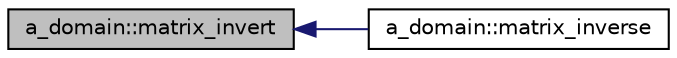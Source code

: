 digraph "a_domain::matrix_invert"
{
  edge [fontname="Helvetica",fontsize="10",labelfontname="Helvetica",labelfontsize="10"];
  node [fontname="Helvetica",fontsize="10",shape=record];
  rankdir="LR";
  Node195 [label="a_domain::matrix_invert",height=0.2,width=0.4,color="black", fillcolor="grey75", style="filled", fontcolor="black"];
  Node195 -> Node196 [dir="back",color="midnightblue",fontsize="10",style="solid",fontname="Helvetica"];
  Node196 [label="a_domain::matrix_inverse",height=0.2,width=0.4,color="black", fillcolor="white", style="filled",URL="$db/dd1/classa__domain.html#a3746a74f1de058547dd1b55436faada1"];
}
